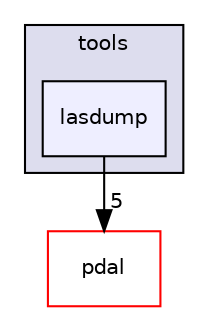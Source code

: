 digraph "pdal/tools/lasdump" {
  compound=true
  node [ fontsize="10", fontname="Helvetica"];
  edge [ labelfontsize="10", labelfontname="Helvetica"];
  subgraph clusterdir_5964f52c3a0fed137634318fa92af785 {
    graph [ bgcolor="#ddddee", pencolor="black", label="tools" fontname="Helvetica", fontsize="10", URL="dir_5964f52c3a0fed137634318fa92af785.html"]
  dir_ea64d604960ef42a495f836e3754ee50 [shape=box, label="lasdump", style="filled", fillcolor="#eeeeff", pencolor="black", URL="dir_ea64d604960ef42a495f836e3754ee50.html"];
  }
  dir_37e2adedb6e706efcbfadb5213756005 [shape=box label="pdal" fillcolor="white" style="filled" color="red" URL="dir_37e2adedb6e706efcbfadb5213756005.html"];
  dir_ea64d604960ef42a495f836e3754ee50->dir_37e2adedb6e706efcbfadb5213756005 [headlabel="5", labeldistance=1.5 headhref="dir_000113_000050.html"];
}
